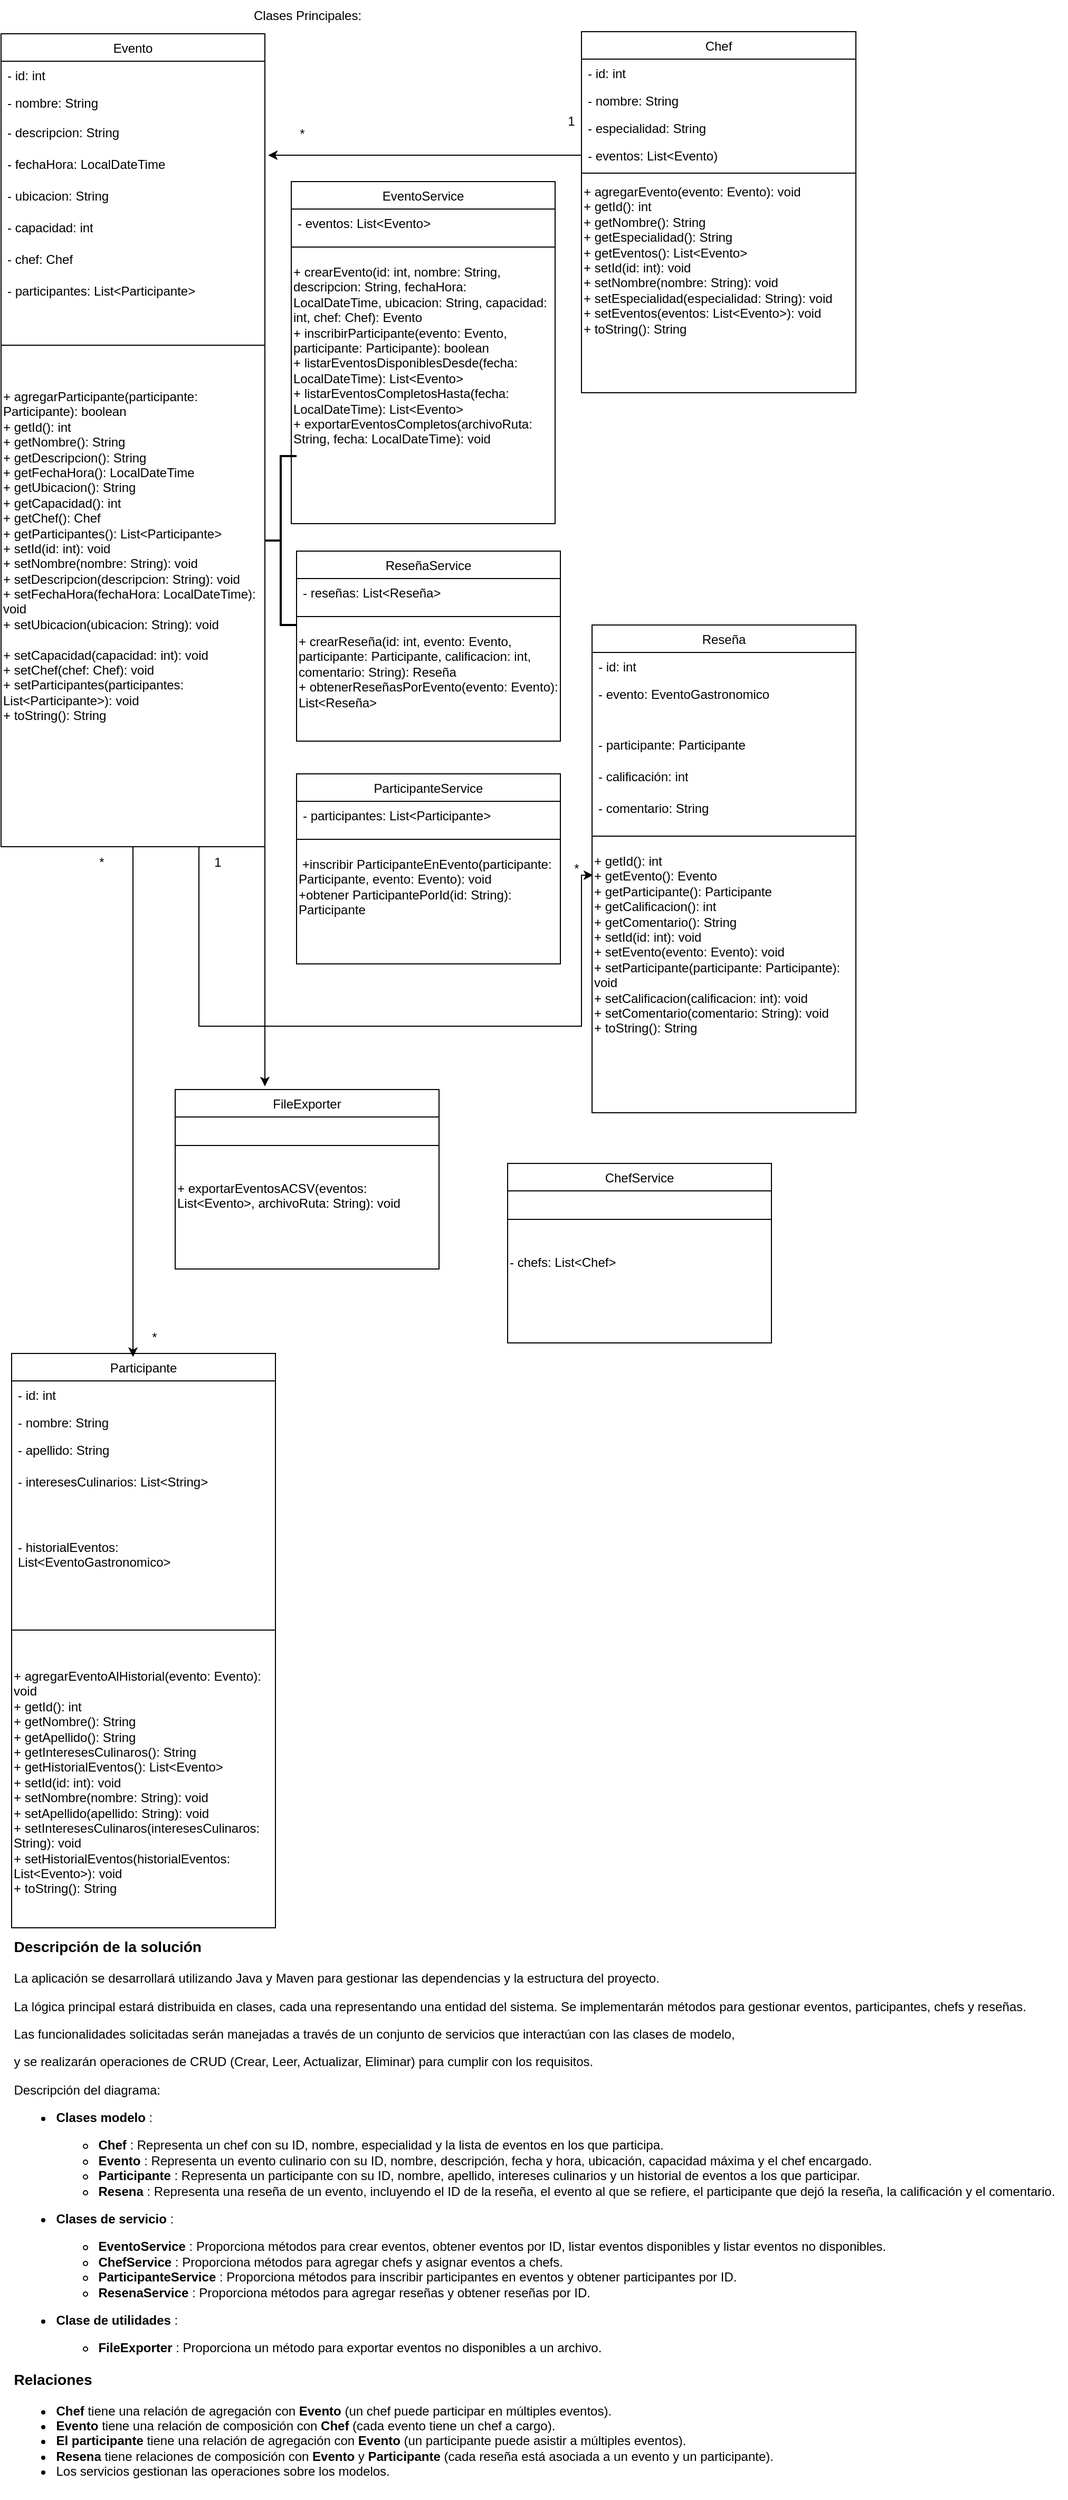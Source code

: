 <mxfile version="24.7.7">
  <diagram id="C5RBs43oDa-KdzZeNtuy" name="Page-1">
    <mxGraphModel dx="1434" dy="772" grid="1" gridSize="10" guides="1" tooltips="1" connect="1" arrows="1" fold="1" page="1" pageScale="1" pageWidth="827" pageHeight="1169" math="0" shadow="0">
      <root>
        <mxCell id="WIyWlLk6GJQsqaUBKTNV-0" />
        <mxCell id="WIyWlLk6GJQsqaUBKTNV-1" parent="WIyWlLk6GJQsqaUBKTNV-0" />
        <mxCell id="zkfFHV4jXpPFQw0GAbJ--6" value="Participante&#xa;" style="swimlane;fontStyle=0;align=center;verticalAlign=top;childLayout=stackLayout;horizontal=1;startSize=26;horizontalStack=0;resizeParent=1;resizeLast=0;collapsible=1;marginBottom=0;rounded=0;shadow=0;strokeWidth=1;" parent="WIyWlLk6GJQsqaUBKTNV-1" vertex="1">
          <mxGeometry x="20" y="1290" width="250" height="544" as="geometry">
            <mxRectangle x="130" y="380" width="160" height="26" as="alternateBounds" />
          </mxGeometry>
        </mxCell>
        <mxCell id="zkfFHV4jXpPFQw0GAbJ--7" value="- id: int" style="text;align=left;verticalAlign=top;spacingLeft=4;spacingRight=4;overflow=hidden;rotatable=0;points=[[0,0.5],[1,0.5]];portConstraint=eastwest;" parent="zkfFHV4jXpPFQw0GAbJ--6" vertex="1">
          <mxGeometry y="26" width="250" height="26" as="geometry" />
        </mxCell>
        <mxCell id="zkfFHV4jXpPFQw0GAbJ--8" value="- nombre: String" style="text;align=left;verticalAlign=top;spacingLeft=4;spacingRight=4;overflow=hidden;rotatable=0;points=[[0,0.5],[1,0.5]];portConstraint=eastwest;rounded=0;shadow=0;html=0;" parent="zkfFHV4jXpPFQw0GAbJ--6" vertex="1">
          <mxGeometry y="52" width="250" height="26" as="geometry" />
        </mxCell>
        <mxCell id="UiVOCkL088q7P05zx3Yd-7" value="&lt;font style=&quot;vertical-align: inherit;&quot;&gt;&lt;font style=&quot;vertical-align: inherit;&quot;&gt;- apellido: String&lt;/font&gt;&lt;/font&gt;" style="text;strokeColor=none;fillColor=none;spacingLeft=4;spacingRight=4;overflow=hidden;rotatable=0;points=[[0,0.5],[1,0.5]];portConstraint=eastwest;fontSize=12;whiteSpace=wrap;html=1;" parent="zkfFHV4jXpPFQw0GAbJ--6" vertex="1">
          <mxGeometry y="78" width="250" height="30" as="geometry" />
        </mxCell>
        <mxCell id="UiVOCkL088q7P05zx3Yd-8" value="&lt;font style=&quot;vertical-align: inherit;&quot;&gt;&lt;font style=&quot;vertical-align: inherit;&quot;&gt;- interesesCulinarios: List&amp;lt;String&amp;gt;&lt;/font&gt;&lt;/font&gt;" style="text;strokeColor=none;fillColor=none;spacingLeft=4;spacingRight=4;overflow=hidden;rotatable=0;points=[[0,0.5],[1,0.5]];portConstraint=eastwest;fontSize=12;whiteSpace=wrap;html=1;" parent="zkfFHV4jXpPFQw0GAbJ--6" vertex="1">
          <mxGeometry y="108" width="250" height="62" as="geometry" />
        </mxCell>
        <mxCell id="UiVOCkL088q7P05zx3Yd-9" value="&lt;font style=&quot;vertical-align: inherit;&quot;&gt;&lt;font style=&quot;vertical-align: inherit;&quot;&gt;- historialEventos: List&amp;lt;EventoGastronomico&amp;gt;&lt;/font&gt;&lt;/font&gt;" style="text;strokeColor=none;fillColor=none;spacingLeft=4;spacingRight=4;overflow=hidden;rotatable=0;points=[[0,0.5],[1,0.5]];portConstraint=eastwest;fontSize=12;whiteSpace=wrap;html=1;" parent="zkfFHV4jXpPFQw0GAbJ--6" vertex="1">
          <mxGeometry y="170" width="250" height="62" as="geometry" />
        </mxCell>
        <mxCell id="zkfFHV4jXpPFQw0GAbJ--9" value="" style="line;html=1;strokeWidth=1;align=left;verticalAlign=middle;spacingTop=-1;spacingLeft=3;spacingRight=3;rotatable=0;labelPosition=right;points=[];portConstraint=eastwest;" parent="zkfFHV4jXpPFQw0GAbJ--6" vertex="1">
          <mxGeometry y="232" width="250" height="60" as="geometry" />
        </mxCell>
        <mxCell id="hxbj6WoGS98LnYiO9XEM-17" value="&lt;span class=&quot;hljs-addition&quot;&gt;+&amp;nbsp;agregarEventoAlHistorial(evento: Evento): void&lt;/span&gt;&lt;br&gt;&lt;span class=&quot;hljs-addition&quot;&gt;+&amp;nbsp;getId(): int&lt;/span&gt;&lt;br&gt;&lt;span class=&quot;hljs-addition&quot;&gt;+&amp;nbsp;getNombre(): String&lt;/span&gt;&lt;br&gt;&lt;span class=&quot;hljs-addition&quot;&gt;+&amp;nbsp;getApellido(): String&lt;/span&gt;&lt;br&gt;&lt;span class=&quot;hljs-addition&quot;&gt;+&amp;nbsp;getInteresesCulinaros(): String&lt;/span&gt;&lt;br&gt;&lt;span class=&quot;hljs-addition&quot;&gt;+&amp;nbsp;getHistorialEventos(): List&amp;lt;Evento&amp;gt;&lt;/span&gt;&lt;br&gt;&lt;span class=&quot;hljs-addition&quot;&gt;+&amp;nbsp;setId(id: int): void&lt;/span&gt;&lt;br&gt;&lt;span class=&quot;hljs-addition&quot;&gt;+&amp;nbsp;setNombre(nombre: String): void&lt;/span&gt;&lt;br&gt;&lt;span class=&quot;hljs-addition&quot;&gt;+&amp;nbsp;setApellido(apellido: String): void&lt;/span&gt;&lt;br&gt;&lt;span class=&quot;hljs-addition&quot;&gt;+&amp;nbsp;setInteresesCulinaros(interesesCulinaros: String): void&lt;/span&gt;&lt;div&gt;+&amp;nbsp;setHistorialEventos(historialEventos: List&amp;lt;Evento&amp;gt;): void&lt;/div&gt;&lt;div&gt;+&amp;nbsp;toString(): String&lt;br&gt;&lt;div&gt;&lt;span class=&quot;hljs-addition&quot;&gt;&lt;br&gt;&lt;/span&gt;&lt;/div&gt;&lt;/div&gt;" style="text;whiteSpace=wrap;html=1;" parent="zkfFHV4jXpPFQw0GAbJ--6" vertex="1">
          <mxGeometry y="292" width="250" height="252" as="geometry" />
        </mxCell>
        <mxCell id="zkfFHV4jXpPFQw0GAbJ--13" value="Reseña" style="swimlane;fontStyle=0;align=center;verticalAlign=top;childLayout=stackLayout;horizontal=1;startSize=26;horizontalStack=0;resizeParent=1;resizeLast=0;collapsible=1;marginBottom=0;rounded=0;shadow=0;strokeWidth=1;" parent="WIyWlLk6GJQsqaUBKTNV-1" vertex="1">
          <mxGeometry x="570" y="600" width="250" height="462" as="geometry">
            <mxRectangle x="340" y="380" width="170" height="26" as="alternateBounds" />
          </mxGeometry>
        </mxCell>
        <mxCell id="zkfFHV4jXpPFQw0GAbJ--14" value="- id: int" style="text;align=left;verticalAlign=top;spacingLeft=4;spacingRight=4;overflow=hidden;rotatable=0;points=[[0,0.5],[1,0.5]];portConstraint=eastwest;" parent="zkfFHV4jXpPFQw0GAbJ--13" vertex="1">
          <mxGeometry y="26" width="250" height="26" as="geometry" />
        </mxCell>
        <mxCell id="UiVOCkL088q7P05zx3Yd-10" value="&lt;font style=&quot;vertical-align: inherit;&quot;&gt;&lt;font style=&quot;vertical-align: inherit;&quot;&gt;- evento: EventoGastronomico&lt;/font&gt;&lt;/font&gt;" style="text;strokeColor=none;fillColor=none;spacingLeft=4;spacingRight=4;overflow=hidden;rotatable=0;points=[[0,0.5],[1,0.5]];portConstraint=eastwest;fontSize=12;whiteSpace=wrap;html=1;" parent="zkfFHV4jXpPFQw0GAbJ--13" vertex="1">
          <mxGeometry y="52" width="250" height="48" as="geometry" />
        </mxCell>
        <mxCell id="UiVOCkL088q7P05zx3Yd-11" value="&lt;font style=&quot;vertical-align: inherit;&quot;&gt;&lt;font style=&quot;vertical-align: inherit;&quot;&gt;- participante: Participante&lt;/font&gt;&lt;/font&gt;" style="text;strokeColor=none;fillColor=none;spacingLeft=4;spacingRight=4;overflow=hidden;rotatable=0;points=[[0,0.5],[1,0.5]];portConstraint=eastwest;fontSize=12;whiteSpace=wrap;html=1;" parent="zkfFHV4jXpPFQw0GAbJ--13" vertex="1">
          <mxGeometry y="100" width="250" height="30" as="geometry" />
        </mxCell>
        <mxCell id="UiVOCkL088q7P05zx3Yd-12" value="&lt;font style=&quot;vertical-align: inherit;&quot;&gt;&lt;font style=&quot;vertical-align: inherit;&quot;&gt;- calificación: int&lt;/font&gt;&lt;/font&gt;" style="text;strokeColor=none;fillColor=none;spacingLeft=4;spacingRight=4;overflow=hidden;rotatable=0;points=[[0,0.5],[1,0.5]];portConstraint=eastwest;fontSize=12;whiteSpace=wrap;html=1;" parent="zkfFHV4jXpPFQw0GAbJ--13" vertex="1">
          <mxGeometry y="130" width="250" height="30" as="geometry" />
        </mxCell>
        <mxCell id="UiVOCkL088q7P05zx3Yd-13" value="&lt;font style=&quot;vertical-align: inherit;&quot;&gt;&lt;font style=&quot;vertical-align: inherit;&quot;&gt;- comentario: String&lt;/font&gt;&lt;/font&gt;" style="text;strokeColor=none;fillColor=none;spacingLeft=4;spacingRight=4;overflow=hidden;rotatable=0;points=[[0,0.5],[1,0.5]];portConstraint=eastwest;fontSize=12;whiteSpace=wrap;html=1;" parent="zkfFHV4jXpPFQw0GAbJ--13" vertex="1">
          <mxGeometry y="160" width="250" height="30" as="geometry" />
        </mxCell>
        <mxCell id="zkfFHV4jXpPFQw0GAbJ--15" value="" style="line;html=1;strokeWidth=1;align=left;verticalAlign=middle;spacingTop=-1;spacingLeft=3;spacingRight=3;rotatable=0;labelPosition=right;points=[];portConstraint=eastwest;" parent="zkfFHV4jXpPFQw0GAbJ--13" vertex="1">
          <mxGeometry y="190" width="250" height="20" as="geometry" />
        </mxCell>
        <mxCell id="hxbj6WoGS98LnYiO9XEM-34" value="&lt;span class=&quot;hljs-addition&quot;&gt;+&amp;nbsp;getId(): int&lt;/span&gt;&lt;br&gt;&lt;span class=&quot;hljs-addition&quot;&gt;+&amp;nbsp;getEvento(): Evento&lt;/span&gt;&lt;br&gt;&lt;span class=&quot;hljs-addition&quot;&gt;+&amp;nbsp;getParticipante(): Participante&lt;/span&gt;&lt;br&gt;&lt;span class=&quot;hljs-addition&quot;&gt;+&amp;nbsp;getCalificacion(): int&lt;/span&gt;&lt;br&gt;&lt;span class=&quot;hljs-addition&quot;&gt;+&amp;nbsp;getComentario(): String&lt;/span&gt;&lt;br&gt;&lt;span class=&quot;hljs-addition&quot;&gt;+&amp;nbsp;setId(id: int): void&lt;/span&gt;&lt;br&gt;&lt;span class=&quot;hljs-addition&quot;&gt;+&amp;nbsp;setEvento(evento: Evento): void&lt;/span&gt;&lt;br&gt;&lt;span class=&quot;hljs-addition&quot;&gt;+&amp;nbsp;setParticipante(participante: Participante): void&lt;/span&gt;&lt;br&gt;&lt;span class=&quot;hljs-addition&quot;&gt;+&amp;nbsp;setCalificacion(calificacion: int): void&lt;/span&gt;&lt;br&gt;&lt;span class=&quot;hljs-addition&quot;&gt;+&amp;nbsp;setComentario(comentario: String): void&lt;/span&gt;&lt;div&gt;+&amp;nbsp;toString(): String&lt;/div&gt;&lt;div&gt;&lt;br&gt;&lt;div&gt;&lt;span class=&quot;hljs-addition&quot;&gt;&lt;br&gt;&lt;/span&gt;&lt;/div&gt;&lt;/div&gt;" style="text;whiteSpace=wrap;html=1;" parent="zkfFHV4jXpPFQw0GAbJ--13" vertex="1">
          <mxGeometry y="210" width="250" height="252" as="geometry" />
        </mxCell>
        <mxCell id="zkfFHV4jXpPFQw0GAbJ--17" value="Chef" style="swimlane;fontStyle=0;align=center;verticalAlign=top;childLayout=stackLayout;horizontal=1;startSize=26;horizontalStack=0;resizeParent=1;resizeLast=0;collapsible=1;marginBottom=0;rounded=0;shadow=0;strokeWidth=1;" parent="WIyWlLk6GJQsqaUBKTNV-1" vertex="1">
          <mxGeometry x="560" y="38" width="260" height="342" as="geometry">
            <mxRectangle x="550" y="140" width="160" height="26" as="alternateBounds" />
          </mxGeometry>
        </mxCell>
        <mxCell id="zkfFHV4jXpPFQw0GAbJ--18" value="- id: int&#xa;" style="text;align=left;verticalAlign=top;spacingLeft=4;spacingRight=4;overflow=hidden;rotatable=0;points=[[0,0.5],[1,0.5]];portConstraint=eastwest;" parent="zkfFHV4jXpPFQw0GAbJ--17" vertex="1">
          <mxGeometry y="26" width="260" height="26" as="geometry" />
        </mxCell>
        <mxCell id="zkfFHV4jXpPFQw0GAbJ--19" value="- nombre: String" style="text;align=left;verticalAlign=top;spacingLeft=4;spacingRight=4;overflow=hidden;rotatable=0;points=[[0,0.5],[1,0.5]];portConstraint=eastwest;rounded=0;shadow=0;html=0;" parent="zkfFHV4jXpPFQw0GAbJ--17" vertex="1">
          <mxGeometry y="52" width="260" height="26" as="geometry" />
        </mxCell>
        <mxCell id="zkfFHV4jXpPFQw0GAbJ--20" value="- especialidad: String" style="text;align=left;verticalAlign=top;spacingLeft=4;spacingRight=4;overflow=hidden;rotatable=0;points=[[0,0.5],[1,0.5]];portConstraint=eastwest;rounded=0;shadow=0;html=0;" parent="zkfFHV4jXpPFQw0GAbJ--17" vertex="1">
          <mxGeometry y="78" width="260" height="26" as="geometry" />
        </mxCell>
        <mxCell id="zkfFHV4jXpPFQw0GAbJ--21" value="- eventos: List&lt;Evento)" style="text;align=left;verticalAlign=top;spacingLeft=4;spacingRight=4;overflow=hidden;rotatable=0;points=[[0,0.5],[1,0.5]];portConstraint=eastwest;rounded=0;shadow=0;html=0;" parent="zkfFHV4jXpPFQw0GAbJ--17" vertex="1">
          <mxGeometry y="104" width="260" height="26" as="geometry" />
        </mxCell>
        <mxCell id="zkfFHV4jXpPFQw0GAbJ--23" value="" style="line;html=1;strokeWidth=1;align=left;verticalAlign=middle;spacingTop=-1;spacingLeft=3;spacingRight=3;rotatable=0;labelPosition=right;points=[];portConstraint=eastwest;" parent="zkfFHV4jXpPFQw0GAbJ--17" vertex="1">
          <mxGeometry y="130" width="260" height="8" as="geometry" />
        </mxCell>
        <mxCell id="hxbj6WoGS98LnYiO9XEM-15" value="&lt;span class=&quot;hljs-addition&quot;&gt;+ agregarEvento(evento: Evento): void&lt;/span&gt;&#xa;&lt;span class=&quot;hljs-addition&quot;&gt;+ getId(): int&lt;/span&gt;&#xa;&lt;span class=&quot;hljs-addition&quot;&gt;+ getNombre(): String&lt;/span&gt;&#xa;&lt;span class=&quot;hljs-addition&quot;&gt;+ getEspecialidad(): String&lt;/span&gt;&#xa;&lt;span class=&quot;hljs-addition&quot;&gt;+ getEventos(): List&amp;lt;Evento&amp;gt;&lt;/span&gt;&#xa;&lt;span class=&quot;hljs-addition&quot;&gt;+ setId(id: int): void&lt;/span&gt;&#xa;&lt;span class=&quot;hljs-addition&quot;&gt;+ setNombre(nombre: String): void&lt;/span&gt;&#xa;&lt;span class=&quot;hljs-addition&quot;&gt;+ setEspecialidad(especialidad: String): void&lt;/span&gt;&#xa;&lt;span class=&quot;hljs-addition&quot;&gt;+ setEventos(eventos: List&amp;lt;Evento&amp;gt;): void&lt;/span&gt;&#xa;&lt;span class=&quot;hljs-addition&quot;&gt;+ toString(): String&lt;/span&gt;" style="text;whiteSpace=wrap;html=1;" parent="zkfFHV4jXpPFQw0GAbJ--17" vertex="1">
          <mxGeometry y="138" width="260" height="170" as="geometry" />
        </mxCell>
        <mxCell id="iKRrWYN__uAXc4BmLFhj-0" value="&lt;font style=&quot;vertical-align: inherit;&quot;&gt;&lt;font style=&quot;vertical-align: inherit;&quot;&gt;Clases Principales:&lt;/font&gt;&lt;/font&gt;" style="text;html=1;align=center;verticalAlign=middle;resizable=0;points=[];autosize=1;strokeColor=none;fillColor=none;" parent="WIyWlLk6GJQsqaUBKTNV-1" vertex="1">
          <mxGeometry x="235" y="8" width="130" height="30" as="geometry" />
        </mxCell>
        <mxCell id="hxbj6WoGS98LnYiO9XEM-19" value="Evento" style="swimlane;fontStyle=0;align=center;verticalAlign=top;childLayout=stackLayout;horizontal=1;startSize=26;horizontalStack=0;resizeParent=1;resizeLast=0;collapsible=1;marginBottom=0;rounded=0;shadow=0;strokeWidth=1;" parent="WIyWlLk6GJQsqaUBKTNV-1" vertex="1">
          <mxGeometry x="10" y="40" width="250" height="770" as="geometry">
            <mxRectangle x="340" y="380" width="170" height="26" as="alternateBounds" />
          </mxGeometry>
        </mxCell>
        <mxCell id="hxbj6WoGS98LnYiO9XEM-20" value="- id: int" style="text;align=left;verticalAlign=top;spacingLeft=4;spacingRight=4;overflow=hidden;rotatable=0;points=[[0,0.5],[1,0.5]];portConstraint=eastwest;" parent="hxbj6WoGS98LnYiO9XEM-19" vertex="1">
          <mxGeometry y="26" width="250" height="26" as="geometry" />
        </mxCell>
        <mxCell id="hxbj6WoGS98LnYiO9XEM-21" value="&lt;font style=&quot;vertical-align: inherit;&quot;&gt;&lt;font style=&quot;vertical-align: inherit;&quot;&gt;-&amp;nbsp;nombre: String&lt;/font&gt;&lt;/font&gt;" style="text;strokeColor=none;fillColor=none;spacingLeft=4;spacingRight=4;overflow=hidden;rotatable=0;points=[[0,0.5],[1,0.5]];portConstraint=eastwest;fontSize=12;whiteSpace=wrap;html=1;" parent="hxbj6WoGS98LnYiO9XEM-19" vertex="1">
          <mxGeometry y="52" width="250" height="28" as="geometry" />
        </mxCell>
        <mxCell id="hxbj6WoGS98LnYiO9XEM-22" value="&lt;font style=&quot;vertical-align: inherit;&quot;&gt;&lt;font style=&quot;vertical-align: inherit;&quot;&gt;-&amp;nbsp;descripcion: String&lt;/font&gt;&lt;/font&gt;" style="text;strokeColor=none;fillColor=none;spacingLeft=4;spacingRight=4;overflow=hidden;rotatable=0;points=[[0,0.5],[1,0.5]];portConstraint=eastwest;fontSize=12;whiteSpace=wrap;html=1;" parent="hxbj6WoGS98LnYiO9XEM-19" vertex="1">
          <mxGeometry y="80" width="250" height="30" as="geometry" />
        </mxCell>
        <mxCell id="hxbj6WoGS98LnYiO9XEM-23" value="&lt;font style=&quot;vertical-align: inherit;&quot;&gt;&lt;font style=&quot;vertical-align: inherit;&quot;&gt;-&amp;nbsp;fechaHora: LocalDateTime&lt;/font&gt;&lt;/font&gt;" style="text;strokeColor=none;fillColor=none;spacingLeft=4;spacingRight=4;overflow=hidden;rotatable=0;points=[[0,0.5],[1,0.5]];portConstraint=eastwest;fontSize=12;whiteSpace=wrap;html=1;" parent="hxbj6WoGS98LnYiO9XEM-19" vertex="1">
          <mxGeometry y="110" width="250" height="30" as="geometry" />
        </mxCell>
        <mxCell id="hxbj6WoGS98LnYiO9XEM-24" value="&lt;font style=&quot;vertical-align: inherit;&quot;&gt;&lt;font style=&quot;vertical-align: inherit;&quot;&gt;-&amp;nbsp;ubicacion: String&lt;/font&gt;&lt;/font&gt;" style="text;strokeColor=none;fillColor=none;spacingLeft=4;spacingRight=4;overflow=hidden;rotatable=0;points=[[0,0.5],[1,0.5]];portConstraint=eastwest;fontSize=12;whiteSpace=wrap;html=1;" parent="hxbj6WoGS98LnYiO9XEM-19" vertex="1">
          <mxGeometry y="140" width="250" height="30" as="geometry" />
        </mxCell>
        <mxCell id="hxbj6WoGS98LnYiO9XEM-26" value="-&amp;nbsp;capacidad: int" style="text;strokeColor=none;fillColor=none;spacingLeft=4;spacingRight=4;overflow=hidden;rotatable=0;points=[[0,0.5],[1,0.5]];portConstraint=eastwest;fontSize=12;whiteSpace=wrap;html=1;" parent="hxbj6WoGS98LnYiO9XEM-19" vertex="1">
          <mxGeometry y="170" width="250" height="30" as="geometry" />
        </mxCell>
        <mxCell id="hxbj6WoGS98LnYiO9XEM-27" value="-&amp;nbsp;chef: Chef" style="text;strokeColor=none;fillColor=none;spacingLeft=4;spacingRight=4;overflow=hidden;rotatable=0;points=[[0,0.5],[1,0.5]];portConstraint=eastwest;fontSize=12;whiteSpace=wrap;html=1;" parent="hxbj6WoGS98LnYiO9XEM-19" vertex="1">
          <mxGeometry y="200" width="250" height="30" as="geometry" />
        </mxCell>
        <mxCell id="hxbj6WoGS98LnYiO9XEM-28" value="- participantes: List&amp;lt;Participante&amp;gt;" style="text;strokeColor=none;fillColor=none;spacingLeft=4;spacingRight=4;overflow=hidden;rotatable=0;points=[[0,0.5],[1,0.5]];portConstraint=eastwest;fontSize=12;whiteSpace=wrap;html=1;" parent="hxbj6WoGS98LnYiO9XEM-19" vertex="1">
          <mxGeometry y="230" width="250" height="30" as="geometry" />
        </mxCell>
        <mxCell id="hxbj6WoGS98LnYiO9XEM-25" value="" style="line;html=1;strokeWidth=1;align=left;verticalAlign=middle;spacingTop=-1;spacingLeft=3;spacingRight=3;rotatable=0;labelPosition=right;points=[];portConstraint=eastwest;" parent="hxbj6WoGS98LnYiO9XEM-19" vertex="1">
          <mxGeometry y="260" width="250" height="70" as="geometry" />
        </mxCell>
        <mxCell id="hxbj6WoGS98LnYiO9XEM-32" value="&lt;span class=&quot;hljs-addition&quot;&gt;+&amp;nbsp;agregarParticipante(participante: Participante): boolean&lt;/span&gt;&lt;br&gt;&lt;span class=&quot;hljs-addition&quot;&gt;+&amp;nbsp;getId(): int&lt;/span&gt;&lt;br&gt;&lt;span class=&quot;hljs-addition&quot;&gt;+&amp;nbsp;getNombre(): String&lt;/span&gt;&lt;br&gt;&lt;span class=&quot;hljs-addition&quot;&gt;+&amp;nbsp;getDescripcion(): String&lt;/span&gt;&lt;br&gt;&lt;span class=&quot;hljs-addition&quot;&gt;+&amp;nbsp;getFechaHora(): LocalDateTime&lt;/span&gt;&lt;br&gt;&lt;span class=&quot;hljs-addition&quot;&gt;+&amp;nbsp;getUbicacion(): String&lt;/span&gt;&lt;br&gt;&lt;span class=&quot;hljs-addition&quot;&gt;+&amp;nbsp;getCapacidad(): int&lt;/span&gt;&lt;br&gt;&lt;span class=&quot;hljs-addition&quot;&gt;+&amp;nbsp;getChef(): Chef&lt;/span&gt;&lt;br&gt;&lt;span class=&quot;hljs-addition&quot;&gt;+&amp;nbsp;getParticipantes(): List&amp;lt;Participante&amp;gt;&lt;/span&gt;&lt;br&gt;&lt;span class=&quot;hljs-addition&quot;&gt;+&amp;nbsp;setId(id: int): void&lt;/span&gt;&lt;div&gt;+&amp;nbsp;setNombre(nombre: String): void&lt;/div&gt;&lt;div&gt;+&amp;nbsp;setDescripcion(descripcion: String): void&lt;/div&gt;&lt;div&gt;+&amp;nbsp;setFechaHora(fechaHora: LocalDateTime): void&lt;/div&gt;&lt;div&gt;+&amp;nbsp;setUbicacion(ubicacion: String): void&lt;/div&gt;&lt;div&gt;&lt;br&gt;&lt;div&gt;&lt;span class=&quot;hljs-addition&quot;&gt;+&amp;nbsp;setCapacidad(capacidad: int): void&lt;/span&gt;&lt;/div&gt;&lt;/div&gt;&lt;div&gt;&lt;span class=&quot;hljs-addition&quot;&gt;+&amp;nbsp;setChef(chef: Chef): void&lt;/span&gt;&lt;/div&gt;&lt;div&gt;&lt;span class=&quot;hljs-addition&quot;&gt;+&amp;nbsp;setParticipantes(participantes: List&amp;lt;Participante&amp;gt;): void&lt;/span&gt;&lt;/div&gt;&lt;div&gt;&lt;span class=&quot;hljs-addition&quot;&gt;+&amp;nbsp;toString(): String&lt;/span&gt;&lt;/div&gt;&lt;div&gt;&lt;span class=&quot;hljs-addition&quot;&gt;&lt;br&gt;&lt;/span&gt;&lt;/div&gt;" style="text;whiteSpace=wrap;html=1;" parent="hxbj6WoGS98LnYiO9XEM-19" vertex="1">
          <mxGeometry y="330" width="250" height="340" as="geometry" />
        </mxCell>
        <mxCell id="hxbj6WoGS98LnYiO9XEM-36" value="EventoService" style="swimlane;fontStyle=0;align=center;verticalAlign=top;childLayout=stackLayout;horizontal=1;startSize=26;horizontalStack=0;resizeParent=1;resizeLast=0;collapsible=1;marginBottom=0;rounded=0;shadow=0;strokeWidth=1;" parent="WIyWlLk6GJQsqaUBKTNV-1" vertex="1">
          <mxGeometry x="285" y="180" width="250" height="324" as="geometry">
            <mxRectangle x="340" y="380" width="170" height="26" as="alternateBounds" />
          </mxGeometry>
        </mxCell>
        <mxCell id="hxbj6WoGS98LnYiO9XEM-37" value="- eventos: List&lt;Evento&gt;" style="text;align=left;verticalAlign=top;spacingLeft=4;spacingRight=4;overflow=hidden;rotatable=0;points=[[0,0.5],[1,0.5]];portConstraint=eastwest;" parent="hxbj6WoGS98LnYiO9XEM-36" vertex="1">
          <mxGeometry y="26" width="250" height="26" as="geometry" />
        </mxCell>
        <mxCell id="hxbj6WoGS98LnYiO9XEM-42" value="" style="line;html=1;strokeWidth=1;align=left;verticalAlign=middle;spacingTop=-1;spacingLeft=3;spacingRight=3;rotatable=0;labelPosition=right;points=[];portConstraint=eastwest;" parent="hxbj6WoGS98LnYiO9XEM-36" vertex="1">
          <mxGeometry y="52" width="250" height="20" as="geometry" />
        </mxCell>
        <mxCell id="hxbj6WoGS98LnYiO9XEM-43" value="&lt;span class=&quot;hljs-addition&quot;&gt;+&amp;nbsp;crearEvento(id: int, nombre: String, descripcion: String, fechaHora: LocalDateTime, ubicacion: String, capacidad: int, chef: Chef): Evento&lt;/span&gt;&lt;br&gt;&lt;span class=&quot;hljs-addition&quot;&gt;+&amp;nbsp;inscribirParticipante(evento: Evento, participante: Participante): boolean&lt;/span&gt;&lt;br&gt;&lt;span class=&quot;hljs-addition&quot;&gt;+&amp;nbsp;listarEventosDisponiblesDesde(fecha: LocalDateTime): List&amp;lt;Evento&amp;gt;&lt;/span&gt;&lt;br&gt;&lt;span class=&quot;hljs-addition&quot;&gt;+&amp;nbsp;listarEventosCompletosHasta(fecha: LocalDateTime): List&amp;lt;Evento&amp;gt;&lt;/span&gt;&lt;br&gt;&lt;span class=&quot;hljs-addition&quot;&gt;+&amp;nbsp;exportarEventosCompletos(archivoRuta: String, fecha: LocalDateTime): void&lt;/span&gt;&lt;br&gt;&lt;div&gt;&lt;br&gt;&lt;div&gt;&lt;span class=&quot;hljs-addition&quot;&gt;&lt;br&gt;&lt;/span&gt;&lt;/div&gt;&lt;/div&gt;" style="text;whiteSpace=wrap;html=1;" parent="hxbj6WoGS98LnYiO9XEM-36" vertex="1">
          <mxGeometry y="72" width="250" height="252" as="geometry" />
        </mxCell>
        <mxCell id="hxbj6WoGS98LnYiO9XEM-44" value="ReseñaService" style="swimlane;fontStyle=0;align=center;verticalAlign=top;childLayout=stackLayout;horizontal=1;startSize=26;horizontalStack=0;resizeParent=1;resizeLast=0;collapsible=1;marginBottom=0;rounded=0;shadow=0;strokeWidth=1;" parent="WIyWlLk6GJQsqaUBKTNV-1" vertex="1">
          <mxGeometry x="290" y="530" width="250" height="180" as="geometry">
            <mxRectangle x="340" y="380" width="170" height="26" as="alternateBounds" />
          </mxGeometry>
        </mxCell>
        <mxCell id="hxbj6WoGS98LnYiO9XEM-45" value="- reseñas: List&lt;Reseña&gt;" style="text;align=left;verticalAlign=top;spacingLeft=4;spacingRight=4;overflow=hidden;rotatable=0;points=[[0,0.5],[1,0.5]];portConstraint=eastwest;" parent="hxbj6WoGS98LnYiO9XEM-44" vertex="1">
          <mxGeometry y="26" width="250" height="26" as="geometry" />
        </mxCell>
        <mxCell id="hxbj6WoGS98LnYiO9XEM-46" value="" style="line;html=1;strokeWidth=1;align=left;verticalAlign=middle;spacingTop=-1;spacingLeft=3;spacingRight=3;rotatable=0;labelPosition=right;points=[];portConstraint=eastwest;" parent="hxbj6WoGS98LnYiO9XEM-44" vertex="1">
          <mxGeometry y="52" width="250" height="20" as="geometry" />
        </mxCell>
        <mxCell id="hxbj6WoGS98LnYiO9XEM-47" value="&lt;span class=&quot;hljs-addition&quot;&gt;+&amp;nbsp;crearReseña(id: int, evento: Evento, participante: Participante, calificacion: int, comentario: String): Reseña&lt;/span&gt;&lt;br&gt;&lt;span class=&quot;hljs-addition&quot;&gt;+&amp;nbsp;obtenerReseñasPorEvento(evento: Evento): List&amp;lt;Reseña&amp;gt;&lt;/span&gt;&lt;br&gt;&lt;div&gt;&lt;br&gt;&lt;div&gt;&lt;span class=&quot;hljs-addition&quot;&gt;&lt;br&gt;&lt;/span&gt;&lt;/div&gt;&lt;/div&gt;" style="text;whiteSpace=wrap;html=1;" parent="hxbj6WoGS98LnYiO9XEM-44" vertex="1">
          <mxGeometry y="72" width="250" height="108" as="geometry" />
        </mxCell>
        <mxCell id="hxbj6WoGS98LnYiO9XEM-48" value="FileExporter" style="swimlane;fontStyle=0;align=center;verticalAlign=top;childLayout=stackLayout;horizontal=1;startSize=26;horizontalStack=0;resizeParent=1;resizeLast=0;collapsible=1;marginBottom=0;rounded=0;shadow=0;strokeWidth=1;" parent="WIyWlLk6GJQsqaUBKTNV-1" vertex="1">
          <mxGeometry x="175" y="1040" width="250" height="170" as="geometry">
            <mxRectangle x="340" y="380" width="170" height="26" as="alternateBounds" />
          </mxGeometry>
        </mxCell>
        <mxCell id="hxbj6WoGS98LnYiO9XEM-50" value="" style="line;html=1;strokeWidth=1;align=left;verticalAlign=middle;spacingTop=-1;spacingLeft=3;spacingRight=3;rotatable=0;labelPosition=right;points=[];portConstraint=eastwest;" parent="hxbj6WoGS98LnYiO9XEM-48" vertex="1">
          <mxGeometry y="26" width="250" height="54" as="geometry" />
        </mxCell>
        <mxCell id="hxbj6WoGS98LnYiO9XEM-51" value="&lt;span class=&quot;hljs-addition&quot;&gt;+&amp;nbsp;&lt;/span&gt;exportarEventosACSV(eventos: List&amp;lt;Evento&amp;gt;, archivoRuta: String): void&lt;div&gt;&lt;div&gt;&lt;span class=&quot;hljs-addition&quot;&gt;&lt;br&gt;&lt;/span&gt;&lt;/div&gt;&lt;/div&gt;" style="text;whiteSpace=wrap;html=1;" parent="hxbj6WoGS98LnYiO9XEM-48" vertex="1">
          <mxGeometry y="80" width="250" height="60" as="geometry" />
        </mxCell>
        <mxCell id="hxbj6WoGS98LnYiO9XEM-54" value="*" style="text;html=1;align=center;verticalAlign=middle;resizable=0;points=[];autosize=1;strokeColor=none;fillColor=none;" parent="WIyWlLk6GJQsqaUBKTNV-1" vertex="1">
          <mxGeometry x="280" y="120" width="30" height="30" as="geometry" />
        </mxCell>
        <mxCell id="hxbj6WoGS98LnYiO9XEM-55" value="1" style="text;html=1;align=center;verticalAlign=middle;resizable=0;points=[];autosize=1;strokeColor=none;fillColor=none;" parent="WIyWlLk6GJQsqaUBKTNV-1" vertex="1">
          <mxGeometry x="535" y="108" width="30" height="30" as="geometry" />
        </mxCell>
        <mxCell id="hxbj6WoGS98LnYiO9XEM-57" style="edgeStyle=orthogonalEdgeStyle;rounded=0;orthogonalLoop=1;jettySize=auto;html=1;exitX=0;exitY=0.5;exitDx=0;exitDy=0;entryX=1.012;entryY=0.167;entryDx=0;entryDy=0;entryPerimeter=0;" parent="WIyWlLk6GJQsqaUBKTNV-1" source="zkfFHV4jXpPFQw0GAbJ--21" target="hxbj6WoGS98LnYiO9XEM-23" edge="1">
          <mxGeometry relative="1" as="geometry" />
        </mxCell>
        <mxCell id="hxbj6WoGS98LnYiO9XEM-58" style="edgeStyle=orthogonalEdgeStyle;rounded=0;orthogonalLoop=1;jettySize=auto;html=1;exitX=0.5;exitY=1;exitDx=0;exitDy=0;entryX=0.46;entryY=0.006;entryDx=0;entryDy=0;entryPerimeter=0;" parent="WIyWlLk6GJQsqaUBKTNV-1" source="hxbj6WoGS98LnYiO9XEM-19" target="zkfFHV4jXpPFQw0GAbJ--6" edge="1">
          <mxGeometry relative="1" as="geometry" />
        </mxCell>
        <mxCell id="hxbj6WoGS98LnYiO9XEM-59" value="*" style="text;html=1;align=center;verticalAlign=middle;resizable=0;points=[];autosize=1;strokeColor=none;fillColor=none;" parent="WIyWlLk6GJQsqaUBKTNV-1" vertex="1">
          <mxGeometry x="90" y="810" width="30" height="30" as="geometry" />
        </mxCell>
        <mxCell id="hxbj6WoGS98LnYiO9XEM-60" value="*" style="text;html=1;align=center;verticalAlign=middle;resizable=0;points=[];autosize=1;strokeColor=none;fillColor=none;" parent="WIyWlLk6GJQsqaUBKTNV-1" vertex="1">
          <mxGeometry x="140" y="1260" width="30" height="30" as="geometry" />
        </mxCell>
        <mxCell id="hxbj6WoGS98LnYiO9XEM-62" value="1" style="text;html=1;align=center;verticalAlign=middle;resizable=0;points=[];autosize=1;strokeColor=none;fillColor=none;" parent="WIyWlLk6GJQsqaUBKTNV-1" vertex="1">
          <mxGeometry x="200" y="810" width="30" height="30" as="geometry" />
        </mxCell>
        <mxCell id="hxbj6WoGS98LnYiO9XEM-66" value="" style="strokeWidth=2;html=1;shape=mxgraph.flowchart.annotation_2;align=left;labelPosition=right;pointerEvents=1;" parent="WIyWlLk6GJQsqaUBKTNV-1" vertex="1">
          <mxGeometry x="260" y="440" width="30" height="160" as="geometry" />
        </mxCell>
        <mxCell id="hxbj6WoGS98LnYiO9XEM-68" value="&lt;h3 style=&quot;text-align: justify;&quot;&gt;&lt;strong&gt;&lt;font style=&quot;vertical-align: inherit;&quot;&gt;&lt;font style=&quot;vertical-align: inherit;&quot;&gt;&lt;br&gt;&lt;/font&gt;&lt;/font&gt;&lt;/strong&gt;&lt;/h3&gt;&lt;h3 style=&quot;text-align: justify;&quot;&gt;&lt;strong&gt;&lt;font style=&quot;vertical-align: inherit;&quot;&gt;&lt;font style=&quot;vertical-align: inherit;&quot;&gt;&lt;br&gt;&lt;/font&gt;&lt;/font&gt;&lt;/strong&gt;&lt;/h3&gt;&lt;h3 style=&quot;text-align: justify;&quot;&gt;&lt;strong&gt;&lt;font style=&quot;vertical-align: inherit;&quot;&gt;&lt;font style=&quot;vertical-align: inherit;&quot;&gt;&lt;br&gt;&lt;/font&gt;&lt;/font&gt;&lt;/strong&gt;&lt;/h3&gt;&lt;h3 style=&quot;text-align: justify;&quot;&gt;&lt;strong&gt;&lt;font style=&quot;vertical-align: inherit;&quot;&gt;&lt;font style=&quot;vertical-align: inherit;&quot;&gt;&lt;br&gt;&lt;/font&gt;&lt;/font&gt;&lt;/strong&gt;&lt;/h3&gt;&lt;h3 style=&quot;text-align: justify;&quot;&gt;&lt;strong&gt;&lt;font style=&quot;vertical-align: inherit;&quot;&gt;&lt;font style=&quot;vertical-align: inherit;&quot;&gt;&lt;br&gt;&lt;/font&gt;&lt;/font&gt;&lt;/strong&gt;&lt;/h3&gt;&lt;h3 style=&quot;text-align: justify;&quot;&gt;&lt;strong&gt;&lt;font style=&quot;vertical-align: inherit;&quot;&gt;&lt;font style=&quot;vertical-align: inherit;&quot;&gt;&lt;br&gt;&lt;/font&gt;&lt;/font&gt;&lt;/strong&gt;&lt;/h3&gt;&lt;h3 style=&quot;text-align: justify;&quot;&gt;&lt;strong&gt;&lt;font style=&quot;vertical-align: inherit;&quot;&gt;&lt;font style=&quot;vertical-align: inherit;&quot;&gt;&lt;br&gt;&lt;/font&gt;&lt;/font&gt;&lt;/strong&gt;&lt;/h3&gt;&lt;h3 style=&quot;text-align: justify;&quot;&gt;&lt;strong&gt;&lt;font style=&quot;vertical-align: inherit;&quot;&gt;&lt;font style=&quot;vertical-align: inherit;&quot;&gt;&lt;br&gt;&lt;/font&gt;&lt;/font&gt;&lt;/strong&gt;&lt;/h3&gt;&lt;h3 style=&quot;text-align: justify;&quot;&gt;&lt;strong&gt;&lt;font style=&quot;vertical-align: inherit;&quot;&gt;&lt;font style=&quot;vertical-align: inherit;&quot;&gt;&lt;br&gt;&lt;/font&gt;&lt;/font&gt;&lt;/strong&gt;&lt;/h3&gt;&lt;h3 style=&quot;text-align: justify;&quot;&gt;&lt;strong&gt;&lt;font style=&quot;vertical-align: inherit;&quot;&gt;&lt;font style=&quot;vertical-align: inherit;&quot;&gt;&lt;font style=&quot;vertical-align: inherit;&quot;&gt;&lt;font style=&quot;vertical-align: inherit;&quot;&gt;Descripción de la solución&lt;/font&gt;&lt;/font&gt;&lt;/font&gt;&lt;/font&gt;&lt;/strong&gt;&lt;/h3&gt;&lt;p style=&quot;text-align: justify;&quot;&gt;&lt;font style=&quot;vertical-align: inherit;&quot;&gt;&lt;font style=&quot;vertical-align: inherit;&quot;&gt;&lt;font style=&quot;vertical-align: inherit;&quot;&gt;&lt;font style=&quot;vertical-align: inherit;&quot;&gt;La aplicación se desarrollará utilizando Java y Maven para gestionar las dependencias y la estructura del proyecto.&amp;nbsp;&lt;/font&gt;&lt;/font&gt;&lt;/font&gt;&lt;/font&gt;&lt;/p&gt;&lt;p style=&quot;text-align: justify;&quot;&gt;&lt;font style=&quot;vertical-align: inherit;&quot;&gt;&lt;font style=&quot;vertical-align: inherit;&quot;&gt;&lt;font style=&quot;vertical-align: inherit;&quot;&gt;&lt;font style=&quot;vertical-align: inherit;&quot;&gt;La lógica principal estará distribuida en clases, cada una representando una entidad del sistema. Se implementarán métodos para gestionar eventos, participantes, chefs y reseñas.&lt;/font&gt;&lt;/font&gt;&lt;/font&gt;&lt;/font&gt;&lt;/p&gt;&lt;p style=&quot;text-align: justify;&quot;&gt;&lt;font style=&quot;vertical-align: inherit;&quot;&gt;&lt;font style=&quot;vertical-align: inherit;&quot;&gt;&lt;font style=&quot;vertical-align: inherit;&quot;&gt;&lt;font style=&quot;vertical-align: inherit;&quot;&gt;Las funcionalidades solicitadas serán manejadas a través de un conjunto de servicios que interactúan con las clases de modelo,&amp;nbsp;&lt;/font&gt;&lt;/font&gt;&lt;/font&gt;&lt;/font&gt;&lt;/p&gt;&lt;p style=&quot;text-align: justify;&quot;&gt;&lt;font style=&quot;vertical-align: inherit;&quot;&gt;&lt;font style=&quot;vertical-align: inherit;&quot;&gt;&lt;font style=&quot;vertical-align: inherit;&quot;&gt;&lt;font style=&quot;vertical-align: inherit;&quot;&gt;&lt;font style=&quot;vertical-align: inherit;&quot;&gt;&lt;font style=&quot;vertical-align: inherit;&quot;&gt;y se realizarán operaciones de CRUD (Crear, Leer, Actualizar, Eliminar) para cumplir con los requisitos.&amp;nbsp;&lt;/font&gt;&lt;/font&gt;&lt;/font&gt;&lt;/font&gt;&lt;/font&gt;&lt;/font&gt;&lt;/p&gt;&lt;p style=&quot;text-align: justify;&quot;&gt;&lt;font style=&quot;vertical-align: inherit;&quot;&gt;&lt;font style=&quot;vertical-align: inherit;&quot;&gt;&lt;font style=&quot;vertical-align: inherit;&quot;&gt;&lt;font style=&quot;vertical-align: inherit;&quot;&gt;&lt;/font&gt;&lt;/font&gt;&lt;/font&gt;&lt;/font&gt;&lt;span style=&quot;background-color: initial; text-align: center;&quot;&gt;&lt;font style=&quot;vertical-align: inherit;&quot;&gt;&lt;font style=&quot;vertical-align: inherit;&quot;&gt;&lt;font style=&quot;vertical-align: inherit;&quot;&gt;&lt;font style=&quot;vertical-align: inherit;&quot;&gt;Descripción del diagrama:&lt;/font&gt;&lt;/font&gt;&lt;/font&gt;&lt;/font&gt;&lt;/span&gt;&lt;/p&gt;&lt;ul&gt;&lt;li&gt;&lt;p style=&quot;text-align: left;&quot;&gt;&lt;strong&gt;&lt;font style=&quot;vertical-align: inherit;&quot;&gt;&lt;font style=&quot;vertical-align: inherit;&quot;&gt;&lt;font style=&quot;vertical-align: inherit;&quot;&gt;&lt;font style=&quot;vertical-align: inherit;&quot;&gt;Clases modelo&lt;/font&gt;&lt;/font&gt;&lt;/font&gt;&lt;/font&gt;&lt;/strong&gt;&lt;font style=&quot;vertical-align: inherit;&quot;&gt;&lt;font style=&quot;vertical-align: inherit;&quot;&gt;&lt;font style=&quot;vertical-align: inherit;&quot;&gt;&lt;font style=&quot;vertical-align: inherit;&quot;&gt; :&lt;/font&gt;&lt;/font&gt;&lt;/font&gt;&lt;/font&gt;&lt;/p&gt;&lt;ul&gt;&lt;li style=&quot;text-align: left;&quot;&gt;&lt;strong&gt;&lt;font style=&quot;vertical-align: inherit;&quot;&gt;&lt;font style=&quot;vertical-align: inherit;&quot;&gt;&lt;font style=&quot;vertical-align: inherit;&quot;&gt;&lt;font style=&quot;vertical-align: inherit;&quot;&gt;Chef&lt;/font&gt;&lt;/font&gt;&lt;/font&gt;&lt;/font&gt;&lt;/strong&gt;&lt;font style=&quot;vertical-align: inherit;&quot;&gt;&lt;font style=&quot;vertical-align: inherit;&quot;&gt;&lt;font style=&quot;vertical-align: inherit;&quot;&gt;&lt;font style=&quot;vertical-align: inherit;&quot;&gt; : Representa un chef con su ID, nombre, especialidad y la lista de eventos en los que participa.&lt;/font&gt;&lt;/font&gt;&lt;/font&gt;&lt;/font&gt;&lt;/li&gt;&lt;li style=&quot;text-align: left;&quot;&gt;&lt;strong&gt;&lt;font style=&quot;vertical-align: inherit;&quot;&gt;&lt;font style=&quot;vertical-align: inherit;&quot;&gt;&lt;font style=&quot;vertical-align: inherit;&quot;&gt;&lt;font style=&quot;vertical-align: inherit;&quot;&gt;Evento&lt;/font&gt;&lt;/font&gt;&lt;/font&gt;&lt;/font&gt;&lt;/strong&gt;&lt;font style=&quot;vertical-align: inherit;&quot;&gt;&lt;font style=&quot;vertical-align: inherit;&quot;&gt;&lt;font style=&quot;vertical-align: inherit;&quot;&gt;&lt;font style=&quot;vertical-align: inherit;&quot;&gt; : Representa un evento culinario con su ID, nombre, descripción, fecha y hora, ubicación, capacidad máxima y el chef encargado.&lt;/font&gt;&lt;/font&gt;&lt;/font&gt;&lt;/font&gt;&lt;/li&gt;&lt;li style=&quot;text-align: left;&quot;&gt;&lt;strong&gt;&lt;font style=&quot;vertical-align: inherit;&quot;&gt;&lt;font style=&quot;vertical-align: inherit;&quot;&gt;&lt;font style=&quot;vertical-align: inherit;&quot;&gt;&lt;font style=&quot;vertical-align: inherit;&quot;&gt;Participante&lt;/font&gt;&lt;/font&gt;&lt;/font&gt;&lt;/font&gt;&lt;/strong&gt;&lt;font style=&quot;vertical-align: inherit;&quot;&gt;&lt;font style=&quot;vertical-align: inherit;&quot;&gt;&lt;font style=&quot;vertical-align: inherit;&quot;&gt;&lt;font style=&quot;vertical-align: inherit;&quot;&gt; : Representa un participante con su ID, nombre, apellido, intereses culinarios y un historial de eventos a los que participar.&lt;/font&gt;&lt;/font&gt;&lt;/font&gt;&lt;/font&gt;&lt;/li&gt;&lt;li style=&quot;text-align: left;&quot;&gt;&lt;strong&gt;&lt;font style=&quot;vertical-align: inherit;&quot;&gt;&lt;font style=&quot;vertical-align: inherit;&quot;&gt;&lt;font style=&quot;vertical-align: inherit;&quot;&gt;&lt;font style=&quot;vertical-align: inherit;&quot;&gt;Resena&lt;/font&gt;&lt;/font&gt;&lt;/font&gt;&lt;/font&gt;&lt;/strong&gt;&lt;font style=&quot;vertical-align: inherit;&quot;&gt;&lt;font style=&quot;vertical-align: inherit;&quot;&gt;&lt;font style=&quot;vertical-align: inherit;&quot;&gt;&lt;font style=&quot;vertical-align: inherit;&quot;&gt; : Representa una reseña de un evento, incluyendo el ID de la reseña, el evento al que se refiere, el participante que dejó la reseña, la calificación y el comentario.&lt;/font&gt;&lt;/font&gt;&lt;/font&gt;&lt;/font&gt;&lt;/li&gt;&lt;/ul&gt;&lt;/li&gt;&lt;li&gt;&lt;p style=&quot;text-align: left;&quot;&gt;&lt;strong&gt;&lt;font style=&quot;vertical-align: inherit;&quot;&gt;&lt;font style=&quot;vertical-align: inherit;&quot;&gt;&lt;font style=&quot;vertical-align: inherit;&quot;&gt;&lt;font style=&quot;vertical-align: inherit;&quot;&gt;Clases de servicio&lt;/font&gt;&lt;/font&gt;&lt;/font&gt;&lt;/font&gt;&lt;/strong&gt;&lt;font style=&quot;vertical-align: inherit;&quot;&gt;&lt;font style=&quot;vertical-align: inherit;&quot;&gt;&lt;font style=&quot;vertical-align: inherit;&quot;&gt;&lt;font style=&quot;vertical-align: inherit;&quot;&gt; :&lt;/font&gt;&lt;/font&gt;&lt;/font&gt;&lt;/font&gt;&lt;/p&gt;&lt;ul&gt;&lt;li style=&quot;text-align: left;&quot;&gt;&lt;strong&gt;&lt;font style=&quot;vertical-align: inherit;&quot;&gt;&lt;font style=&quot;vertical-align: inherit;&quot;&gt;&lt;font style=&quot;vertical-align: inherit;&quot;&gt;&lt;font style=&quot;vertical-align: inherit;&quot;&gt;EventoService&lt;/font&gt;&lt;/font&gt;&lt;/font&gt;&lt;/font&gt;&lt;/strong&gt;&lt;font style=&quot;vertical-align: inherit;&quot;&gt;&lt;font style=&quot;vertical-align: inherit;&quot;&gt;&lt;font style=&quot;vertical-align: inherit;&quot;&gt;&lt;font style=&quot;vertical-align: inherit;&quot;&gt; : Proporciona métodos para crear eventos, obtener eventos por ID, listar eventos disponibles y listar eventos no disponibles.&lt;/font&gt;&lt;/font&gt;&lt;/font&gt;&lt;/font&gt;&lt;/li&gt;&lt;li style=&quot;text-align: left;&quot;&gt;&lt;strong&gt;&lt;font style=&quot;vertical-align: inherit;&quot;&gt;&lt;font style=&quot;vertical-align: inherit;&quot;&gt;&lt;font style=&quot;vertical-align: inherit;&quot;&gt;&lt;font style=&quot;vertical-align: inherit;&quot;&gt;ChefService&lt;/font&gt;&lt;/font&gt;&lt;/font&gt;&lt;/font&gt;&lt;/strong&gt;&lt;font style=&quot;vertical-align: inherit;&quot;&gt;&lt;font style=&quot;vertical-align: inherit;&quot;&gt;&lt;font style=&quot;vertical-align: inherit;&quot;&gt;&lt;font style=&quot;vertical-align: inherit;&quot;&gt; : Proporciona métodos para agregar chefs y asignar eventos a chefs.&lt;/font&gt;&lt;/font&gt;&lt;/font&gt;&lt;/font&gt;&lt;/li&gt;&lt;li style=&quot;text-align: left;&quot;&gt;&lt;strong&gt;&lt;font style=&quot;vertical-align: inherit;&quot;&gt;&lt;font style=&quot;vertical-align: inherit;&quot;&gt;&lt;font style=&quot;vertical-align: inherit;&quot;&gt;&lt;font style=&quot;vertical-align: inherit;&quot;&gt;ParticipanteService&lt;/font&gt;&lt;/font&gt;&lt;/font&gt;&lt;/font&gt;&lt;/strong&gt;&lt;font style=&quot;vertical-align: inherit;&quot;&gt;&lt;font style=&quot;vertical-align: inherit;&quot;&gt;&lt;font style=&quot;vertical-align: inherit;&quot;&gt;&lt;font style=&quot;vertical-align: inherit;&quot;&gt; : Proporciona métodos para inscribir participantes en eventos y obtener participantes por ID.&lt;/font&gt;&lt;/font&gt;&lt;/font&gt;&lt;/font&gt;&lt;/li&gt;&lt;li style=&quot;text-align: left;&quot;&gt;&lt;strong&gt;&lt;font style=&quot;vertical-align: inherit;&quot;&gt;&lt;font style=&quot;vertical-align: inherit;&quot;&gt;&lt;font style=&quot;vertical-align: inherit;&quot;&gt;&lt;font style=&quot;vertical-align: inherit;&quot;&gt;ResenaService&lt;/font&gt;&lt;/font&gt;&lt;/font&gt;&lt;/font&gt;&lt;/strong&gt;&lt;font style=&quot;vertical-align: inherit;&quot;&gt;&lt;font style=&quot;vertical-align: inherit;&quot;&gt;&lt;font style=&quot;vertical-align: inherit;&quot;&gt;&lt;font style=&quot;vertical-align: inherit;&quot;&gt; : Proporciona métodos para agregar reseñas y obtener reseñas por ID.&lt;/font&gt;&lt;/font&gt;&lt;/font&gt;&lt;/font&gt;&lt;/li&gt;&lt;/ul&gt;&lt;/li&gt;&lt;li&gt;&lt;p style=&quot;text-align: left;&quot;&gt;&lt;strong&gt;&lt;font style=&quot;vertical-align: inherit;&quot;&gt;&lt;font style=&quot;vertical-align: inherit;&quot;&gt;&lt;font style=&quot;vertical-align: inherit;&quot;&gt;&lt;font style=&quot;vertical-align: inherit;&quot;&gt;Clase de utilidades&lt;/font&gt;&lt;/font&gt;&lt;/font&gt;&lt;/font&gt;&lt;/strong&gt;&lt;font style=&quot;vertical-align: inherit;&quot;&gt;&lt;font style=&quot;vertical-align: inherit;&quot;&gt;&lt;font style=&quot;vertical-align: inherit;&quot;&gt;&lt;font style=&quot;vertical-align: inherit;&quot;&gt; :&lt;/font&gt;&lt;/font&gt;&lt;/font&gt;&lt;/font&gt;&lt;/p&gt;&lt;ul&gt;&lt;li style=&quot;text-align: left;&quot;&gt;&lt;strong&gt;&lt;font style=&quot;vertical-align: inherit;&quot;&gt;&lt;font style=&quot;vertical-align: inherit;&quot;&gt;&lt;font style=&quot;vertical-align: inherit;&quot;&gt;&lt;font style=&quot;vertical-align: inherit;&quot;&gt;FileExporter&lt;/font&gt;&lt;/font&gt;&lt;/font&gt;&lt;/font&gt;&lt;/strong&gt;&lt;font style=&quot;vertical-align: inherit;&quot;&gt;&lt;font style=&quot;vertical-align: inherit;&quot;&gt;&lt;font style=&quot;vertical-align: inherit;&quot;&gt;&lt;font style=&quot;vertical-align: inherit;&quot;&gt; : Proporciona un método para exportar eventos no disponibles a un archivo.&lt;/font&gt;&lt;/font&gt;&lt;/font&gt;&lt;/font&gt;&lt;/li&gt;&lt;/ul&gt;&lt;/li&gt;&lt;/ul&gt;&lt;h3 style=&quot;text-align: left;&quot;&gt;&lt;font style=&quot;vertical-align: inherit;&quot;&gt;&lt;font style=&quot;vertical-align: inherit;&quot;&gt;&lt;font style=&quot;vertical-align: inherit;&quot;&gt;&lt;font style=&quot;vertical-align: inherit;&quot;&gt;Relaciones&lt;/font&gt;&lt;/font&gt;&lt;/font&gt;&lt;/font&gt;&lt;/h3&gt;&lt;p style=&quot;&quot;&gt;&lt;font style=&quot;vertical-align: inherit;&quot;&gt;&lt;font style=&quot;vertical-align: inherit;&quot;&gt;&lt;/font&gt;&lt;/font&gt;&lt;/p&gt;&lt;ul&gt;&lt;li style=&quot;text-align: left;&quot;&gt;&lt;strong&gt;&lt;font style=&quot;vertical-align: inherit;&quot;&gt;&lt;font style=&quot;vertical-align: inherit;&quot;&gt;&lt;font style=&quot;vertical-align: inherit;&quot;&gt;&lt;font style=&quot;vertical-align: inherit;&quot;&gt;Chef&lt;/font&gt;&lt;/font&gt;&lt;/font&gt;&lt;/font&gt;&lt;/strong&gt;&lt;font style=&quot;vertical-align: inherit;&quot;&gt;&lt;font style=&quot;vertical-align: inherit;&quot;&gt;&lt;font style=&quot;vertical-align: inherit;&quot;&gt;&lt;font style=&quot;vertical-align: inherit;&quot;&gt; tiene una relación de agregación con &lt;/font&gt;&lt;/font&gt;&lt;/font&gt;&lt;/font&gt;&lt;strong&gt;&lt;font style=&quot;vertical-align: inherit;&quot;&gt;&lt;font style=&quot;vertical-align: inherit;&quot;&gt;&lt;font style=&quot;vertical-align: inherit;&quot;&gt;&lt;font style=&quot;vertical-align: inherit;&quot;&gt;Evento&lt;/font&gt;&lt;/font&gt;&lt;/font&gt;&lt;/font&gt;&lt;/strong&gt;&lt;font style=&quot;vertical-align: inherit;&quot;&gt;&lt;font style=&quot;vertical-align: inherit;&quot;&gt;&lt;font style=&quot;vertical-align: inherit;&quot;&gt;&lt;font style=&quot;vertical-align: inherit;&quot;&gt; (un chef puede participar en múltiples eventos).&lt;/font&gt;&lt;/font&gt;&lt;/font&gt;&lt;/font&gt;&lt;/li&gt;&lt;li style=&quot;text-align: left;&quot;&gt;&lt;strong&gt;&lt;font style=&quot;vertical-align: inherit;&quot;&gt;&lt;font style=&quot;vertical-align: inherit;&quot;&gt;&lt;font style=&quot;vertical-align: inherit;&quot;&gt;&lt;font style=&quot;vertical-align: inherit;&quot;&gt;Evento&lt;/font&gt;&lt;/font&gt;&lt;/font&gt;&lt;/font&gt;&lt;/strong&gt;&lt;font style=&quot;vertical-align: inherit;&quot;&gt;&lt;font style=&quot;vertical-align: inherit;&quot;&gt;&lt;font style=&quot;vertical-align: inherit;&quot;&gt;&lt;font style=&quot;vertical-align: inherit;&quot;&gt; tiene una relación de composición con &lt;/font&gt;&lt;/font&gt;&lt;/font&gt;&lt;/font&gt;&lt;strong&gt;&lt;font style=&quot;vertical-align: inherit;&quot;&gt;&lt;font style=&quot;vertical-align: inherit;&quot;&gt;&lt;font style=&quot;vertical-align: inherit;&quot;&gt;&lt;font style=&quot;vertical-align: inherit;&quot;&gt;Chef&lt;/font&gt;&lt;/font&gt;&lt;/font&gt;&lt;/font&gt;&lt;/strong&gt;&lt;font style=&quot;vertical-align: inherit;&quot;&gt;&lt;font style=&quot;vertical-align: inherit;&quot;&gt;&lt;font style=&quot;vertical-align: inherit;&quot;&gt;&lt;font style=&quot;vertical-align: inherit;&quot;&gt; (cada evento tiene un chef a cargo).&lt;/font&gt;&lt;/font&gt;&lt;/font&gt;&lt;/font&gt;&lt;/li&gt;&lt;li style=&quot;text-align: left;&quot;&gt;&lt;strong&gt;&lt;font style=&quot;vertical-align: inherit;&quot;&gt;&lt;font style=&quot;vertical-align: inherit;&quot;&gt;&lt;font style=&quot;vertical-align: inherit;&quot;&gt;&lt;font style=&quot;vertical-align: inherit;&quot;&gt;El participante&lt;/font&gt;&lt;/font&gt;&lt;/font&gt;&lt;/font&gt;&lt;/strong&gt;&lt;font style=&quot;vertical-align: inherit;&quot;&gt;&lt;font style=&quot;vertical-align: inherit;&quot;&gt;&lt;font style=&quot;vertical-align: inherit;&quot;&gt;&lt;font style=&quot;vertical-align: inherit;&quot;&gt; tiene una relación de agregación con &lt;/font&gt;&lt;/font&gt;&lt;/font&gt;&lt;/font&gt;&lt;strong&gt;&lt;font style=&quot;vertical-align: inherit;&quot;&gt;&lt;font style=&quot;vertical-align: inherit;&quot;&gt;&lt;font style=&quot;vertical-align: inherit;&quot;&gt;&lt;font style=&quot;vertical-align: inherit;&quot;&gt;Evento&lt;/font&gt;&lt;/font&gt;&lt;/font&gt;&lt;/font&gt;&lt;/strong&gt;&lt;font style=&quot;vertical-align: inherit;&quot;&gt;&lt;font style=&quot;vertical-align: inherit;&quot;&gt;&lt;font style=&quot;vertical-align: inherit;&quot;&gt;&lt;font style=&quot;vertical-align: inherit;&quot;&gt; (un participante puede asistir a múltiples eventos).&lt;/font&gt;&lt;/font&gt;&lt;/font&gt;&lt;/font&gt;&lt;/li&gt;&lt;li style=&quot;text-align: left;&quot;&gt;&lt;strong&gt;&lt;font style=&quot;vertical-align: inherit;&quot;&gt;&lt;font style=&quot;vertical-align: inherit;&quot;&gt;&lt;font style=&quot;vertical-align: inherit;&quot;&gt;&lt;font style=&quot;vertical-align: inherit;&quot;&gt;Resena&lt;/font&gt;&lt;/font&gt;&lt;/font&gt;&lt;/font&gt;&lt;/strong&gt;&lt;font style=&quot;vertical-align: inherit;&quot;&gt;&lt;font style=&quot;vertical-align: inherit;&quot;&gt;&lt;font style=&quot;vertical-align: inherit;&quot;&gt;&lt;font style=&quot;vertical-align: inherit;&quot;&gt; tiene relaciones de composición con &lt;/font&gt;&lt;/font&gt;&lt;/font&gt;&lt;/font&gt;&lt;strong&gt;&lt;font style=&quot;vertical-align: inherit;&quot;&gt;&lt;font style=&quot;vertical-align: inherit;&quot;&gt;&lt;font style=&quot;vertical-align: inherit;&quot;&gt;&lt;font style=&quot;vertical-align: inherit;&quot;&gt;Evento&lt;/font&gt;&lt;/font&gt;&lt;/font&gt;&lt;/font&gt;&lt;/strong&gt;&lt;font style=&quot;vertical-align: inherit;&quot;&gt;&lt;font style=&quot;vertical-align: inherit;&quot;&gt;&lt;font style=&quot;vertical-align: inherit;&quot;&gt;&lt;font style=&quot;vertical-align: inherit;&quot;&gt; y &lt;/font&gt;&lt;/font&gt;&lt;/font&gt;&lt;/font&gt;&lt;strong&gt;&lt;font style=&quot;vertical-align: inherit;&quot;&gt;&lt;font style=&quot;vertical-align: inherit;&quot;&gt;&lt;font style=&quot;vertical-align: inherit;&quot;&gt;&lt;font style=&quot;vertical-align: inherit;&quot;&gt;Participante&lt;/font&gt;&lt;/font&gt;&lt;/font&gt;&lt;/font&gt;&lt;/strong&gt;&lt;font style=&quot;vertical-align: inherit;&quot;&gt;&lt;font style=&quot;vertical-align: inherit;&quot;&gt;&lt;font style=&quot;vertical-align: inherit;&quot;&gt;&lt;font style=&quot;vertical-align: inherit;&quot;&gt; (cada reseña está asociada a un evento y un participante).&lt;/font&gt;&lt;/font&gt;&lt;/font&gt;&lt;/font&gt;&lt;/li&gt;&lt;li style=&quot;text-align: left;&quot;&gt;&lt;font style=&quot;vertical-align: inherit;&quot;&gt;&lt;font style=&quot;vertical-align: inherit;&quot;&gt;&lt;font style=&quot;vertical-align: inherit;&quot;&gt;&lt;font style=&quot;vertical-align: inherit;&quot;&gt;Los servicios gestionan las operaciones sobre los modelos.&lt;/font&gt;&lt;/font&gt;&lt;/font&gt;&lt;/font&gt;&lt;/li&gt;&lt;/ul&gt;" style="text;html=1;align=center;verticalAlign=middle;resizable=0;points=[];autosize=1;strokeColor=none;fillColor=none;" parent="WIyWlLk6GJQsqaUBKTNV-1" vertex="1">
          <mxGeometry x="10" y="1545" width="1010" height="830" as="geometry" />
        </mxCell>
        <mxCell id="hxbj6WoGS98LnYiO9XEM-71" value="" style="edgeStyle=orthogonalEdgeStyle;rounded=0;orthogonalLoop=1;jettySize=auto;html=1;exitX=0.75;exitY=1;exitDx=0;exitDy=0;entryX=0.004;entryY=0.107;entryDx=0;entryDy=0;entryPerimeter=0;" parent="WIyWlLk6GJQsqaUBKTNV-1" source="hxbj6WoGS98LnYiO9XEM-19" target="hxbj6WoGS98LnYiO9XEM-34" edge="1">
          <mxGeometry relative="1" as="geometry">
            <mxPoint x="198" y="810" as="sourcePoint" />
            <mxPoint x="569" y="828" as="targetPoint" />
            <Array as="points">
              <mxPoint x="198" y="980" />
              <mxPoint x="560" y="980" />
              <mxPoint x="560" y="837" />
            </Array>
          </mxGeometry>
        </mxCell>
        <mxCell id="hxbj6WoGS98LnYiO9XEM-63" value="*" style="text;html=1;align=center;verticalAlign=middle;resizable=0;points=[];autosize=1;strokeColor=none;fillColor=none;" parent="WIyWlLk6GJQsqaUBKTNV-1" vertex="1">
          <mxGeometry x="540" y="816" width="30" height="30" as="geometry" />
        </mxCell>
        <mxCell id="auFG3rcPVropUUpY-nIU-0" value="ParticipanteService" style="swimlane;fontStyle=0;align=center;verticalAlign=top;childLayout=stackLayout;horizontal=1;startSize=26;horizontalStack=0;resizeParent=1;resizeLast=0;collapsible=1;marginBottom=0;rounded=0;shadow=0;strokeWidth=1;" parent="WIyWlLk6GJQsqaUBKTNV-1" vertex="1">
          <mxGeometry x="290" y="741" width="250" height="180" as="geometry">
            <mxRectangle x="340" y="380" width="170" height="26" as="alternateBounds" />
          </mxGeometry>
        </mxCell>
        <mxCell id="auFG3rcPVropUUpY-nIU-1" value="- participantes: List&lt;Participante&gt;" style="text;align=left;verticalAlign=top;spacingLeft=4;spacingRight=4;overflow=hidden;rotatable=0;points=[[0,0.5],[1,0.5]];portConstraint=eastwest;" parent="auFG3rcPVropUUpY-nIU-0" vertex="1">
          <mxGeometry y="26" width="250" height="26" as="geometry" />
        </mxCell>
        <mxCell id="auFG3rcPVropUUpY-nIU-2" value="" style="line;html=1;strokeWidth=1;align=left;verticalAlign=middle;spacingTop=-1;spacingLeft=3;spacingRight=3;rotatable=0;labelPosition=right;points=[];portConstraint=eastwest;" parent="auFG3rcPVropUUpY-nIU-0" vertex="1">
          <mxGeometry y="52" width="250" height="20" as="geometry" />
        </mxCell>
        <mxCell id="auFG3rcPVropUUpY-nIU-3" value="&lt;span class=&quot;hljs-addition&quot;&gt;&amp;nbsp;+inscribir ParticipanteEnEvento(participante: Participante, evento: Evento): void&lt;/span&gt;&lt;div&gt;&lt;span class=&quot;hljs-addition&quot;&gt;+obtener ParticipantePorId(id: String): Participante&lt;/span&gt;&lt;br&gt;&lt;div&gt;&lt;br&gt;&lt;div&gt;&lt;span class=&quot;hljs-addition&quot;&gt;&lt;br&gt;&lt;/span&gt;&lt;/div&gt;&lt;/div&gt;&lt;/div&gt;" style="text;whiteSpace=wrap;html=1;" parent="auFG3rcPVropUUpY-nIU-0" vertex="1">
          <mxGeometry y="72" width="250" height="108" as="geometry" />
        </mxCell>
        <mxCell id="auFG3rcPVropUUpY-nIU-4" style="edgeStyle=orthogonalEdgeStyle;rounded=0;orthogonalLoop=1;jettySize=auto;html=1;exitX=1;exitY=1;exitDx=0;exitDy=0;entryX=0.34;entryY=-0.018;entryDx=0;entryDy=0;entryPerimeter=0;" parent="WIyWlLk6GJQsqaUBKTNV-1" source="hxbj6WoGS98LnYiO9XEM-32" target="hxbj6WoGS98LnYiO9XEM-48" edge="1">
          <mxGeometry relative="1" as="geometry" />
        </mxCell>
        <mxCell id="auFG3rcPVropUUpY-nIU-5" value="ChefService" style="swimlane;fontStyle=0;align=center;verticalAlign=top;childLayout=stackLayout;horizontal=1;startSize=26;horizontalStack=0;resizeParent=1;resizeLast=0;collapsible=1;marginBottom=0;rounded=0;shadow=0;strokeWidth=1;" parent="WIyWlLk6GJQsqaUBKTNV-1" vertex="1">
          <mxGeometry x="490" y="1110" width="250" height="170" as="geometry">
            <mxRectangle x="340" y="380" width="170" height="26" as="alternateBounds" />
          </mxGeometry>
        </mxCell>
        <mxCell id="auFG3rcPVropUUpY-nIU-6" value="" style="line;html=1;strokeWidth=1;align=left;verticalAlign=middle;spacingTop=-1;spacingLeft=3;spacingRight=3;rotatable=0;labelPosition=right;points=[];portConstraint=eastwest;" parent="auFG3rcPVropUUpY-nIU-5" vertex="1">
          <mxGeometry y="26" width="250" height="54" as="geometry" />
        </mxCell>
        <mxCell id="auFG3rcPVropUUpY-nIU-7" value="&lt;div&gt;&lt;div&gt;&lt;span class=&quot;hljs-addition&quot;&gt;- chefs: List&amp;lt;Chef&amp;gt;&lt;br&gt;&lt;/span&gt;&lt;/div&gt;&lt;/div&gt;" style="text;whiteSpace=wrap;html=1;" parent="auFG3rcPVropUUpY-nIU-5" vertex="1">
          <mxGeometry y="80" width="250" height="60" as="geometry" />
        </mxCell>
      </root>
    </mxGraphModel>
  </diagram>
</mxfile>
